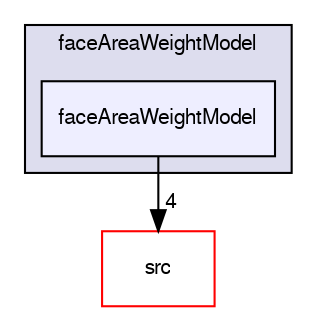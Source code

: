 digraph "applications/utilities/mesh/generation/foamyHexMesh/conformalVoronoiMesh/faceAreaWeightModel/faceAreaWeightModel" {
  bgcolor=transparent;
  compound=true
  node [ fontsize="10", fontname="FreeSans"];
  edge [ labelfontsize="10", labelfontname="FreeSans"];
  subgraph clusterdir_5268f2f1cc3735364f45cf7165d6904e {
    graph [ bgcolor="#ddddee", pencolor="black", label="faceAreaWeightModel" fontname="FreeSans", fontsize="10", URL="dir_5268f2f1cc3735364f45cf7165d6904e.html"]
  dir_68567fec82e3168159d643d6a19148c3 [shape=box, label="faceAreaWeightModel", style="filled", fillcolor="#eeeeff", pencolor="black", URL="dir_68567fec82e3168159d643d6a19148c3.html"];
  }
  dir_68267d1309a1af8e8297ef4c3efbcdba [shape=box label="src" color="red" URL="dir_68267d1309a1af8e8297ef4c3efbcdba.html"];
  dir_68567fec82e3168159d643d6a19148c3->dir_68267d1309a1af8e8297ef4c3efbcdba [headlabel="4", labeldistance=1.5 headhref="dir_000386_000577.html"];
}
